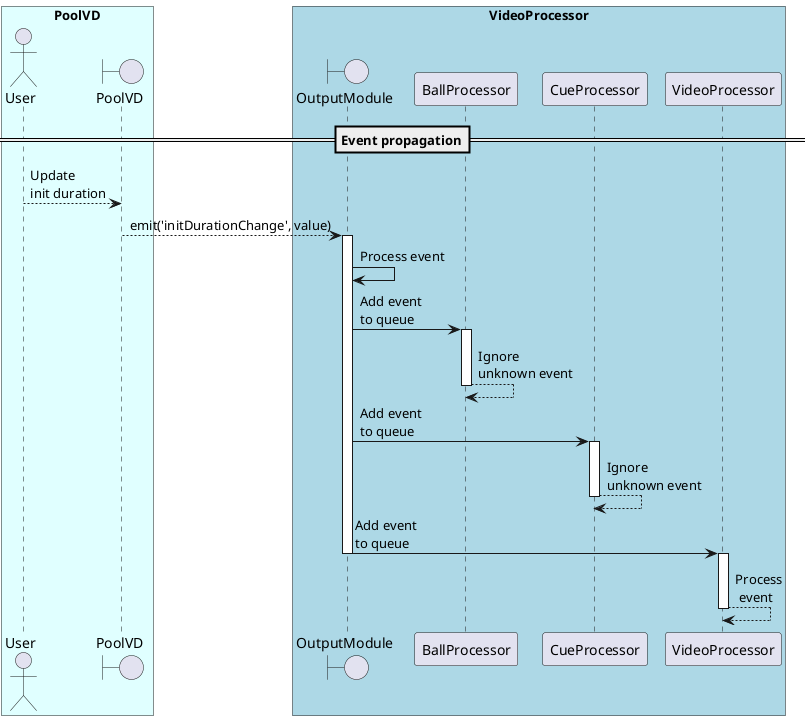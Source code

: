 @startuml pool_vd_events_sd
box "PoolVD" #LightCyan
actor User
Boundary PoolVD
end box
box "VideoProcessor" #LightBlue
Boundary OutputModule
participant BallProcessor
participant CueProcessor
participant VideoProcessor
end box


==Event propagation==
User --> PoolVD : Update\ninit duration
PoolVD --> OutputModule : emit('initDurationChange', value)
activate OutputModule
OutputModule -> OutputModule : Process event
OutputModule -> BallProcessor : Add event\nto queue
activate BallProcessor
BallProcessor --> BallProcessor : Ignore\nunknown event
deactivate BallProcessor
OutputModule -> CueProcessor : Add event\nto queue
activate CueProcessor
CueProcessor --> CueProcessor : Ignore\nunknown event
deactivate CueProcessor
OutputModule -> VideoProcessor : Add event\nto queue
deactivate OutputModule
activate VideoProcessor
VideoProcessor --> VideoProcessor : Process\n event
deactivate VideoProcessor
@enduml